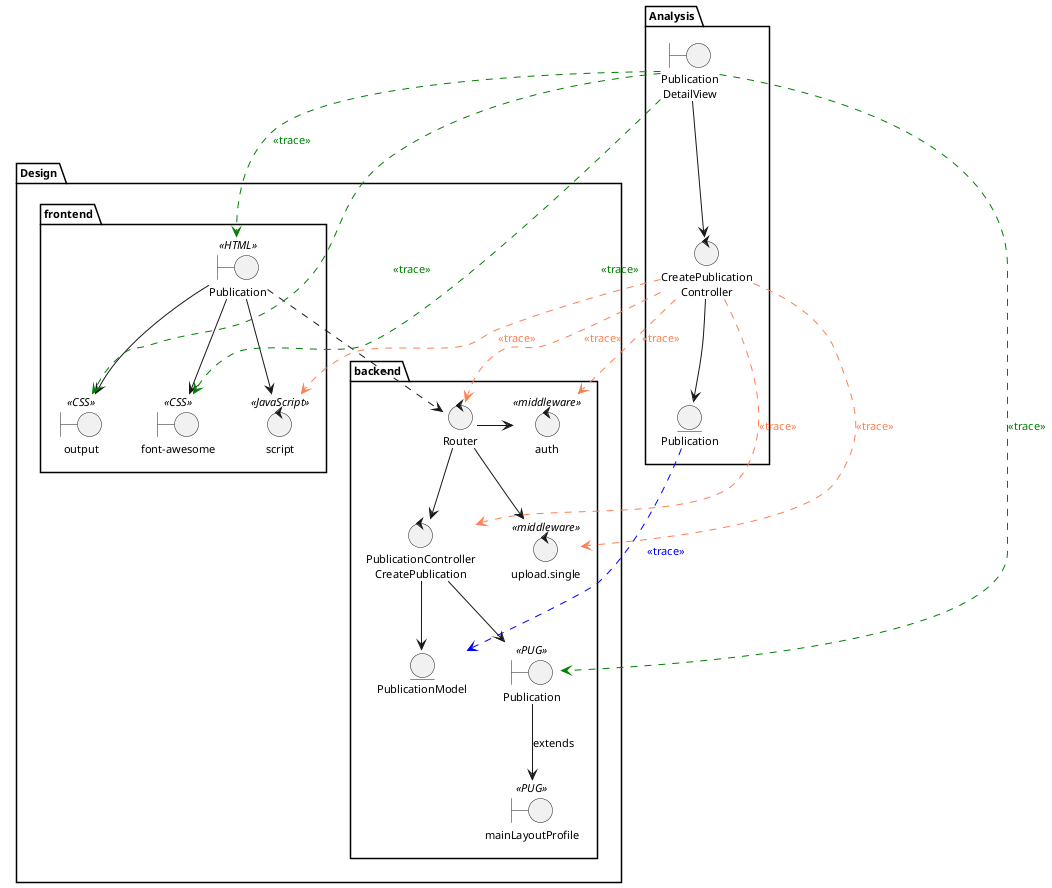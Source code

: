 @startuml
skinparam style strictuml
skinparam defaultTextAlignment center
skinparam defaultFontSize 11

package Analysis{
    boundary "Publication\nDetailView" as PublicationDetailViewAnalysis
    entity "Publication" as PublicationAnalysis
    control "CreatePublication\nController" as CreatePublicationControllerAnalysis
}

package Design{
    package backend {
        boundary "Publication" as PublicationDetailView << PUG >>
        boundary "mainLayoutProfile" as mainLayoutProfileView << PUG >>
        control "PublicationController\nCreatePublication" as CreatePublicationController
        control Router
        control auth << middleware >>
        control "upload.single" as uploadSingle << middleware >>
        entity PublicationModel
    }
    package frontend {
        boundary "Publication" as PublicationHtml << HTML >>
        boundary "output" as outputCss << CSS >>
        boundary "font-awesome" as fontCss << CSS >>
        control script << JavaScript >>
    }
}

PublicationDetailViewAnalysis --> CreatePublicationControllerAnalysis
CreatePublicationControllerAnalysis --> PublicationAnalysis

PublicationHtml ..> Router
PublicationHtml -d-> outputCss
PublicationHtml -d-> fontCss
PublicationHtml -d-> script
Router -> auth
Router -d-> uploadSingle
Router -d-> CreatePublicationController
CreatePublicationController -d-> PublicationDetailView
PublicationDetailView -d-> mainLayoutProfileView: extends
CreatePublicationController -d-> PublicationModel

PublicationDetailViewAnalysis .[#green].> PublicationHtml : <font color=green><<trace>></font>
PublicationDetailViewAnalysis .[#green].> outputCss : <font color=green><<trace>></font>
PublicationDetailViewAnalysis .[#green].> fontCss : <font color=green><<trace>></font>
PublicationDetailViewAnalysis .[#green].> PublicationDetailView : <font color=green><<trace>></font>

CreatePublicationControllerAnalysis .[#coral].> Router : <font color=coral><<trace>></font>
CreatePublicationControllerAnalysis .[#coral].> CreatePublicationController : <font color=coral><<trace>></font>
CreatePublicationControllerAnalysis .[#coral].> auth : <font color=coral><<trace>></font>
CreatePublicationControllerAnalysis .[#coral].> uploadSingle : <font color=coral><<trace>></font>
CreatePublicationControllerAnalysis .[#coral].> script : <font color=coral><<trace>></font>

PublicationAnalysis .[#blue].> PublicationModel : <font color=blue><<trace>></font>

@enduml